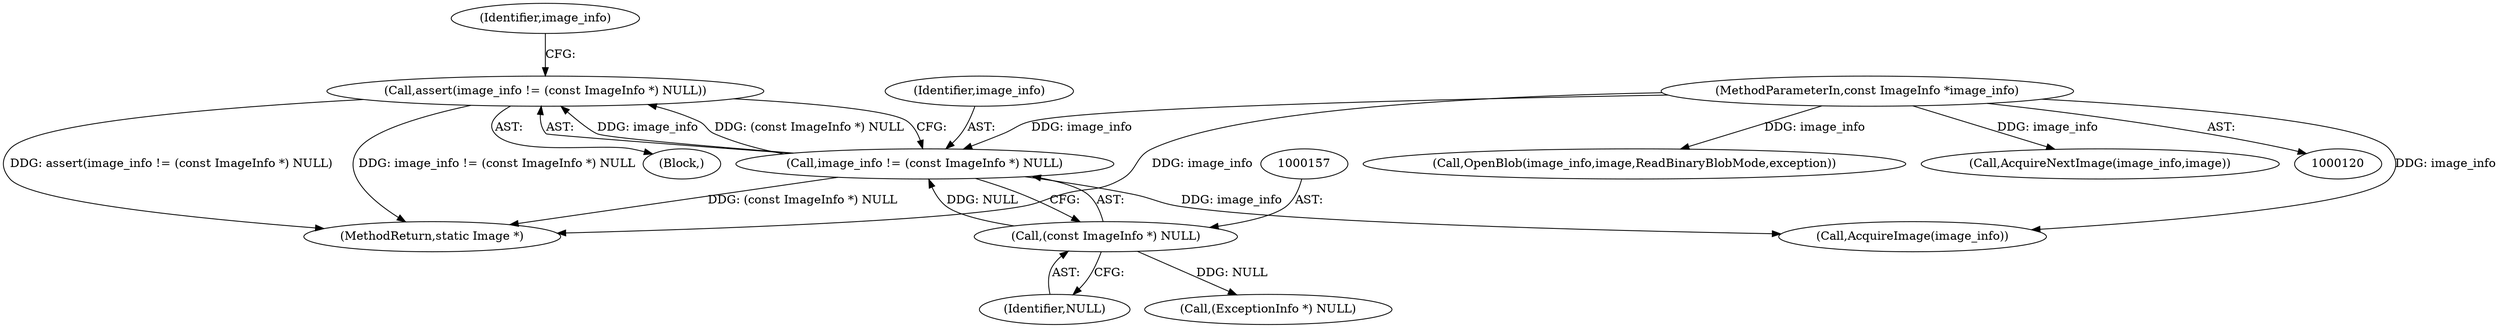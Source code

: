 digraph "0_ImageMagick_73fb0aac5b958521e1511e179ecc0ad49f70ebaf@API" {
"1000153" [label="(Call,assert(image_info != (const ImageInfo *) NULL))"];
"1000154" [label="(Call,image_info != (const ImageInfo *) NULL)"];
"1000121" [label="(MethodParameterIn,const ImageInfo *image_info)"];
"1000156" [label="(Call,(const ImageInfo *) NULL)"];
"1000123" [label="(Block,)"];
"1000158" [label="(Identifier,NULL)"];
"1000153" [label="(Call,assert(image_info != (const ImageInfo *) NULL))"];
"1000156" [label="(Call,(const ImageInfo *) NULL)"];
"1000154" [label="(Call,image_info != (const ImageInfo *) NULL)"];
"1000194" [label="(Call,AcquireImage(image_info))"];
"1001944" [label="(MethodReturn,static Image *)"];
"1000198" [label="(Call,OpenBlob(image_info,image,ReadBinaryBlobMode,exception))"];
"1000183" [label="(Call,(ExceptionInfo *) NULL)"];
"1000162" [label="(Identifier,image_info)"];
"1000121" [label="(MethodParameterIn,const ImageInfo *image_info)"];
"1000155" [label="(Identifier,image_info)"];
"1001890" [label="(Call,AcquireNextImage(image_info,image))"];
"1000153" -> "1000123"  [label="AST: "];
"1000153" -> "1000154"  [label="CFG: "];
"1000154" -> "1000153"  [label="AST: "];
"1000162" -> "1000153"  [label="CFG: "];
"1000153" -> "1001944"  [label="DDG: assert(image_info != (const ImageInfo *) NULL)"];
"1000153" -> "1001944"  [label="DDG: image_info != (const ImageInfo *) NULL"];
"1000154" -> "1000153"  [label="DDG: image_info"];
"1000154" -> "1000153"  [label="DDG: (const ImageInfo *) NULL"];
"1000154" -> "1000156"  [label="CFG: "];
"1000155" -> "1000154"  [label="AST: "];
"1000156" -> "1000154"  [label="AST: "];
"1000154" -> "1001944"  [label="DDG: (const ImageInfo *) NULL"];
"1000121" -> "1000154"  [label="DDG: image_info"];
"1000156" -> "1000154"  [label="DDG: NULL"];
"1000154" -> "1000194"  [label="DDG: image_info"];
"1000121" -> "1000120"  [label="AST: "];
"1000121" -> "1001944"  [label="DDG: image_info"];
"1000121" -> "1000194"  [label="DDG: image_info"];
"1000121" -> "1000198"  [label="DDG: image_info"];
"1000121" -> "1001890"  [label="DDG: image_info"];
"1000156" -> "1000158"  [label="CFG: "];
"1000157" -> "1000156"  [label="AST: "];
"1000158" -> "1000156"  [label="AST: "];
"1000156" -> "1000183"  [label="DDG: NULL"];
}
